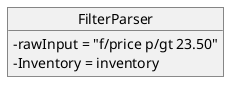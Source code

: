 @startuml
skinparam classAttributeIconSize 0
object FilterParser{
    - rawInput = "f/price p/gt 23.50"
    - Inventory = inventory
}

@enduml
